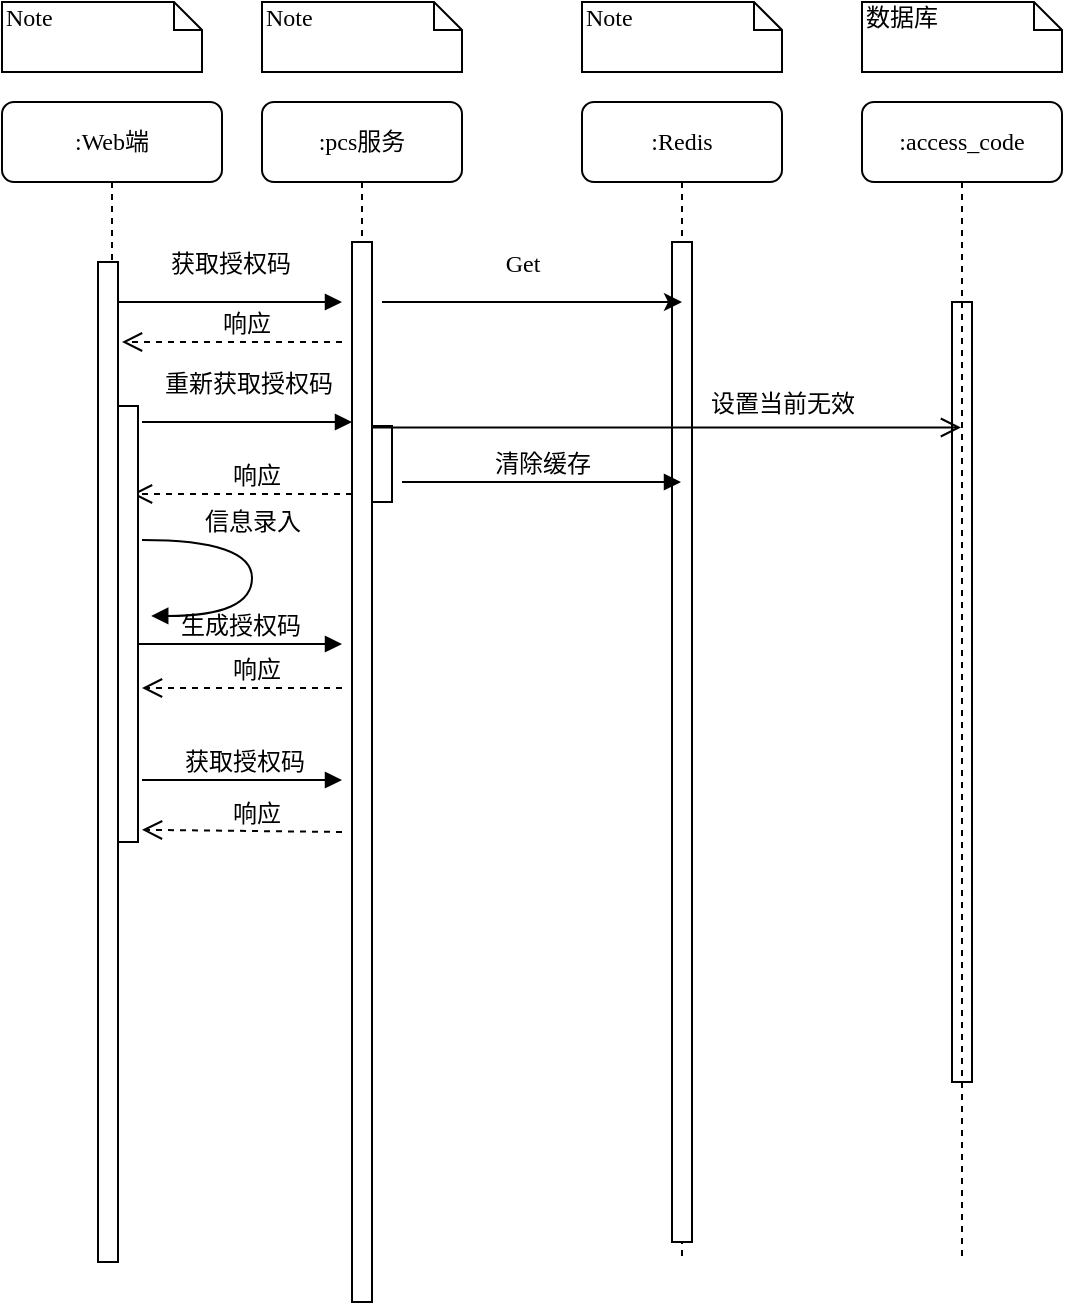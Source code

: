 <mxfile version="20.2.3" type="github"><diagram name="Page-1" id="13e1069c-82ec-6db2-03f1-153e76fe0fe0"><mxGraphModel dx="2060" dy="1194" grid="1" gridSize="10" guides="1" tooltips="1" connect="1" arrows="1" fold="1" page="1" pageScale="1" pageWidth="1100" pageHeight="850" background="none" math="0" shadow="0"><root><mxCell id="0"/><mxCell id="1" parent="0"/><mxCell id="7baba1c4bc27f4b0-16" value="" style="html=1;points=[];perimeter=orthogonalPerimeter;rounded=0;shadow=0;comic=0;labelBackgroundColor=none;strokeWidth=1;fontFamily=Verdana;fontSize=12;align=center;" parent="1" vertex="1"><mxGeometry x="585" y="180" width="10" height="390" as="geometry"/></mxCell><mxCell id="7baba1c4bc27f4b0-2" value=":pcs服务" style="shape=umlLifeline;perimeter=lifelinePerimeter;whiteSpace=wrap;html=1;container=1;collapsible=0;recursiveResize=0;outlineConnect=0;rounded=1;shadow=0;comic=0;labelBackgroundColor=none;strokeWidth=1;fontFamily=Verdana;fontSize=12;align=center;" parent="1" vertex="1"><mxGeometry x="240" y="80" width="100" height="600" as="geometry"/></mxCell><mxCell id="7baba1c4bc27f4b0-10" value="" style="html=1;points=[];perimeter=orthogonalPerimeter;rounded=0;shadow=0;comic=0;labelBackgroundColor=none;strokeWidth=1;fontFamily=Verdana;fontSize=12;align=center;" parent="7baba1c4bc27f4b0-2" vertex="1"><mxGeometry x="45" y="70" width="10" height="530" as="geometry"/></mxCell><mxCell id="VVGi2ne_kL_Bnbhiapt8-4" value="" style="html=1;points=[];perimeter=orthogonalPerimeter;rounded=0;shadow=0;comic=0;labelBackgroundColor=none;strokeWidth=1;fontFamily=Verdana;fontSize=12;align=center;" parent="7baba1c4bc27f4b0-2" vertex="1"><mxGeometry x="55" y="190" width="10" height="10" as="geometry"/></mxCell><mxCell id="gCnUr2Wv-57kvxbeYLHh-4" value="重新获取授权码" style="html=1;verticalAlign=bottom;endArrow=block;labelBackgroundColor=none;fontFamily=Verdana;fontSize=12;edgeStyle=elbowEdgeStyle;elbow=vertical;" edge="1" parent="7baba1c4bc27f4b0-2"><mxGeometry y="10" relative="1" as="geometry"><mxPoint x="-60" y="160" as="sourcePoint"/><mxPoint as="offset"/><mxPoint x="45" y="160" as="targetPoint"/></mxGeometry></mxCell><mxCell id="gCnUr2Wv-57kvxbeYLHh-5" value="响应" style="html=1;verticalAlign=bottom;endArrow=open;dashed=1;endSize=8;labelBackgroundColor=none;fontFamily=Verdana;fontSize=12;" edge="1" parent="7baba1c4bc27f4b0-2"><mxGeometry x="-0.131" relative="1" as="geometry"><mxPoint x="-65" y="196" as="targetPoint"/><mxPoint x="45" y="196" as="sourcePoint"/><mxPoint as="offset"/></mxGeometry></mxCell><mxCell id="gCnUr2Wv-57kvxbeYLHh-7" value="响应" style="html=1;verticalAlign=bottom;endArrow=open;dashed=1;endSize=8;labelBackgroundColor=none;fontFamily=Verdana;fontSize=12;" edge="1" parent="7baba1c4bc27f4b0-2"><mxGeometry x="-0.131" relative="1" as="geometry"><mxPoint x="-60" y="293" as="targetPoint"/><mxPoint x="40" y="293" as="sourcePoint"/><mxPoint as="offset"/></mxGeometry></mxCell><mxCell id="gCnUr2Wv-57kvxbeYLHh-8" value="" style="html=1;points=[];perimeter=orthogonalPerimeter;rounded=0;shadow=0;comic=0;labelBackgroundColor=none;strokeWidth=1;fontFamily=Verdana;fontSize=12;align=center;" vertex="1" parent="7baba1c4bc27f4b0-2"><mxGeometry x="55" y="162" width="10" height="38" as="geometry"/></mxCell><mxCell id="7baba1c4bc27f4b0-3" value=":Redis" style="shape=umlLifeline;perimeter=lifelinePerimeter;whiteSpace=wrap;html=1;container=1;collapsible=0;recursiveResize=0;outlineConnect=0;rounded=1;shadow=0;comic=0;labelBackgroundColor=none;strokeWidth=1;fontFamily=Verdana;fontSize=12;align=center;" parent="1" vertex="1"><mxGeometry x="400" y="80" width="100" height="580" as="geometry"/></mxCell><mxCell id="7baba1c4bc27f4b0-13" value="" style="html=1;points=[];perimeter=orthogonalPerimeter;rounded=0;shadow=0;comic=0;labelBackgroundColor=none;strokeWidth=1;fontFamily=Verdana;fontSize=12;align=center;" parent="7baba1c4bc27f4b0-3" vertex="1"><mxGeometry x="45" y="70" width="10" height="500" as="geometry"/></mxCell><mxCell id="7baba1c4bc27f4b0-4" value=":access_code" style="shape=umlLifeline;perimeter=lifelinePerimeter;whiteSpace=wrap;html=1;container=1;collapsible=0;recursiveResize=0;outlineConnect=0;rounded=1;shadow=0;comic=0;labelBackgroundColor=none;strokeWidth=1;fontFamily=Verdana;fontSize=12;align=center;" parent="1" vertex="1"><mxGeometry x="540" y="80" width="100" height="580" as="geometry"/></mxCell><mxCell id="7baba1c4bc27f4b0-8" value=":Web端" style="shape=umlLifeline;perimeter=lifelinePerimeter;whiteSpace=wrap;html=1;container=1;collapsible=0;recursiveResize=0;outlineConnect=0;rounded=1;shadow=0;comic=0;labelBackgroundColor=none;strokeWidth=1;fontFamily=Verdana;fontSize=12;align=center;" parent="1" vertex="1"><mxGeometry x="110" y="80" width="110" height="580" as="geometry"/></mxCell><mxCell id="7baba1c4bc27f4b0-9" value="" style="html=1;points=[];perimeter=orthogonalPerimeter;rounded=0;shadow=0;comic=0;labelBackgroundColor=none;strokeWidth=1;fontFamily=Verdana;fontSize=12;align=center;" parent="7baba1c4bc27f4b0-8" vertex="1"><mxGeometry x="48" y="80" width="10" height="500" as="geometry"/></mxCell><mxCell id="nKYfHs4xCDxU2rANH8Kp-18" value="响应" style="html=1;verticalAlign=bottom;endArrow=open;dashed=1;endSize=8;labelBackgroundColor=none;fontFamily=Verdana;fontSize=12;entryX=1.2;entryY=0.972;entryDx=0;entryDy=0;entryPerimeter=0;" parent="7baba1c4bc27f4b0-8" edge="1" target="tVU4Z-qrTUNsK-4DYAnP-4"><mxGeometry x="-0.131" relative="1" as="geometry"><mxPoint x="55" y="364.5" as="targetPoint"/><mxPoint x="170" y="365" as="sourcePoint"/><mxPoint as="offset"/></mxGeometry></mxCell><mxCell id="tVU4Z-qrTUNsK-4DYAnP-4" value="" style="html=1;points=[];perimeter=orthogonalPerimeter;rounded=0;shadow=0;comic=0;labelBackgroundColor=none;strokeWidth=1;fontFamily=Verdana;fontSize=12;align=center;" parent="7baba1c4bc27f4b0-8" vertex="1"><mxGeometry x="58" y="152" width="10" height="218" as="geometry"/></mxCell><mxCell id="gCnUr2Wv-57kvxbeYLHh-1" value="响应" style="html=1;verticalAlign=bottom;endArrow=open;dashed=1;endSize=8;labelBackgroundColor=none;fontFamily=Verdana;fontSize=12;" edge="1" parent="7baba1c4bc27f4b0-8"><mxGeometry x="-0.131" relative="1" as="geometry"><mxPoint x="60" y="120" as="targetPoint"/><mxPoint x="170" y="120" as="sourcePoint"/><mxPoint as="offset"/></mxGeometry></mxCell><mxCell id="gCnUr2Wv-57kvxbeYLHh-6" value="&lt;div class=&quot;lake-content&quot;&gt;&lt;span class=&quot;ne-text&quot;&gt;生成授权码&lt;/span&gt;&lt;/div&gt;" style="html=1;verticalAlign=bottom;endArrow=block;labelBackgroundColor=none;fontFamily=Verdana;fontSize=12;edgeStyle=elbowEdgeStyle;elbow=vertical;" edge="1" parent="7baba1c4bc27f4b0-8"><mxGeometry relative="1" as="geometry"><mxPoint x="68" y="271" as="sourcePoint"/><mxPoint x="170" y="271" as="targetPoint"/></mxGeometry></mxCell><mxCell id="7baba1c4bc27f4b0-11" value="获取授权码" style="html=1;verticalAlign=bottom;endArrow=block;labelBackgroundColor=none;fontFamily=Verdana;fontSize=12;edgeStyle=elbowEdgeStyle;elbow=vertical;" parent="1" source="7baba1c4bc27f4b0-9" edge="1"><mxGeometry y="10" relative="1" as="geometry"><mxPoint x="220" y="190" as="sourcePoint"/><mxPoint as="offset"/><mxPoint x="280" y="180" as="targetPoint"/></mxGeometry></mxCell><mxCell id="7baba1c4bc27f4b0-40" value="Note" style="shape=note;whiteSpace=wrap;html=1;size=14;verticalAlign=top;align=left;spacingTop=-6;rounded=0;shadow=0;comic=0;labelBackgroundColor=none;strokeWidth=1;fontFamily=Verdana;fontSize=12" parent="1" vertex="1"><mxGeometry x="110" y="30" width="100" height="35" as="geometry"/></mxCell><mxCell id="7baba1c4bc27f4b0-41" value="Note" style="shape=note;whiteSpace=wrap;html=1;size=14;verticalAlign=top;align=left;spacingTop=-6;rounded=0;shadow=0;comic=0;labelBackgroundColor=none;strokeWidth=1;fontFamily=Verdana;fontSize=12" parent="1" vertex="1"><mxGeometry x="240" y="30" width="100" height="35" as="geometry"/></mxCell><mxCell id="7baba1c4bc27f4b0-42" value="Note" style="shape=note;whiteSpace=wrap;html=1;size=14;verticalAlign=top;align=left;spacingTop=-6;rounded=0;shadow=0;comic=0;labelBackgroundColor=none;strokeWidth=1;fontFamily=Verdana;fontSize=12" parent="1" vertex="1"><mxGeometry x="400" y="30" width="100" height="35" as="geometry"/></mxCell><mxCell id="7baba1c4bc27f4b0-43" value="数据库" style="shape=note;whiteSpace=wrap;html=1;size=14;verticalAlign=top;align=left;spacingTop=-6;rounded=0;shadow=0;comic=0;labelBackgroundColor=none;strokeWidth=1;fontFamily=Verdana;fontSize=12" parent="1" vertex="1"><mxGeometry x="540" y="30" width="100" height="35" as="geometry"/></mxCell><mxCell id="3o3wZ-A4HvLcNPkHUDMv-2" value="" style="html=1;verticalAlign=bottom;endArrow=none;entryX=0;entryY=0;labelBackgroundColor=none;fontFamily=Verdana;fontSize=12;edgeStyle=elbowEdgeStyle;elbow=vertical;" parent="1" source="7baba1c4bc27f4b0-10" edge="1"><mxGeometry relative="1" as="geometry"><mxPoint x="295" y="200" as="sourcePoint"/><mxPoint x="295" y="190" as="targetPoint"/></mxGeometry></mxCell><mxCell id="nKYfHs4xCDxU2rANH8Kp-17" value="&lt;div class=&quot;lake-content&quot;&gt;&lt;span class=&quot;ne-text&quot;&gt;获取授权码&lt;/span&gt;&lt;/div&gt;" style="html=1;verticalAlign=bottom;endArrow=block;entryX=0;entryY=0;labelBackgroundColor=none;fontFamily=Verdana;fontSize=12;edgeStyle=elbowEdgeStyle;elbow=vertical;" parent="1" edge="1"><mxGeometry relative="1" as="geometry"><mxPoint x="180" y="419" as="sourcePoint"/><mxPoint x="280" y="418.5" as="targetPoint"/></mxGeometry></mxCell><mxCell id="gCnUr2Wv-57kvxbeYLHh-3" value="信息录入" style="html=1;verticalAlign=bottom;endArrow=block;labelBackgroundColor=none;fontFamily=Verdana;fontSize=12;elbow=vertical;edgeStyle=orthogonalEdgeStyle;curved=1;entryX=1;entryY=0.286;entryPerimeter=0;exitX=1.038;exitY=0.345;exitPerimeter=0;" edge="1" parent="1"><mxGeometry x="-0.234" relative="1" as="geometry"><mxPoint x="180" y="299.04" as="sourcePoint"/><mxPoint x="184.62" y="336.96" as="targetPoint"/><Array as="points"><mxPoint x="235" y="299.04"/><mxPoint x="235" y="337.04"/></Array><mxPoint as="offset"/></mxGeometry></mxCell><mxCell id="sWhF9e7TTx62POClrcet-1" value="Get" style="html=1;verticalAlign=bottom;endArrow=none;endSize=8;labelBackgroundColor=none;fontFamily=Verdana;fontSize=12;startArrow=classic;startFill=1;endFill=0;" parent="1" edge="1"><mxGeometry x="0.067" y="-10" relative="1" as="geometry"><mxPoint x="300" y="180" as="targetPoint"/><mxPoint x="450" y="180" as="sourcePoint"/><mxPoint as="offset"/></mxGeometry></mxCell><mxCell id="3o3wZ-A4HvLcNPkHUDMv-4" value="设置当前无效" style="html=1;verticalAlign=bottom;endArrow=open;endSize=8;labelBackgroundColor=none;fontFamily=Verdana;fontSize=12;exitX=1;exitY=0.175;exitDx=0;exitDy=0;exitPerimeter=0;" parent="1" target="7baba1c4bc27f4b0-4" edge="1" source="7baba1c4bc27f4b0-10"><mxGeometry x="0.392" y="3" relative="1" as="geometry"><mxPoint x="460" y="370" as="targetPoint"/><mxPoint x="580" y="370" as="sourcePoint"/><mxPoint as="offset"/></mxGeometry></mxCell><mxCell id="gCnUr2Wv-57kvxbeYLHh-9" value="&lt;div class=&quot;lake-content&quot;&gt;&lt;span class=&quot;ne-text&quot;&gt;清除缓存&lt;/span&gt;&lt;/div&gt;" style="html=1;verticalAlign=bottom;endArrow=block;labelBackgroundColor=none;fontFamily=Verdana;fontSize=12;edgeStyle=elbowEdgeStyle;elbow=vertical;" edge="1" parent="1" target="7baba1c4bc27f4b0-3"><mxGeometry relative="1" as="geometry"><mxPoint x="310" y="270" as="sourcePoint"/><mxPoint x="400" y="270" as="targetPoint"/></mxGeometry></mxCell></root></mxGraphModel></diagram></mxfile>